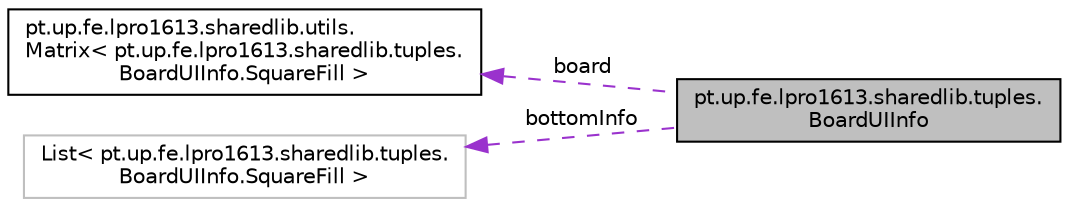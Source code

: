digraph "pt.up.fe.lpro1613.sharedlib.tuples.BoardUIInfo"
{
  edge [fontname="Helvetica",fontsize="10",labelfontname="Helvetica",labelfontsize="10"];
  node [fontname="Helvetica",fontsize="10",shape=record];
  rankdir="LR";
  Node1 [label="pt.up.fe.lpro1613.sharedlib.tuples.\lBoardUIInfo",height=0.2,width=0.4,color="black", fillcolor="grey75", style="filled", fontcolor="black"];
  Node2 -> Node1 [dir="back",color="darkorchid3",fontsize="10",style="dashed",label=" board" ,fontname="Helvetica"];
  Node2 [label="pt.up.fe.lpro1613.sharedlib.utils.\lMatrix\< pt.up.fe.lpro1613.sharedlib.tuples.\lBoardUIInfo.SquareFill \>",height=0.2,width=0.4,color="black", fillcolor="white", style="filled",URL="$classpt_1_1up_1_1fe_1_1lpro1613_1_1sharedlib_1_1utils_1_1_matrix.html"];
  Node3 -> Node1 [dir="back",color="darkorchid3",fontsize="10",style="dashed",label=" bottomInfo" ,fontname="Helvetica"];
  Node3 [label="List\< pt.up.fe.lpro1613.sharedlib.tuples.\lBoardUIInfo.SquareFill \>",height=0.2,width=0.4,color="grey75", fillcolor="white", style="filled"];
}
